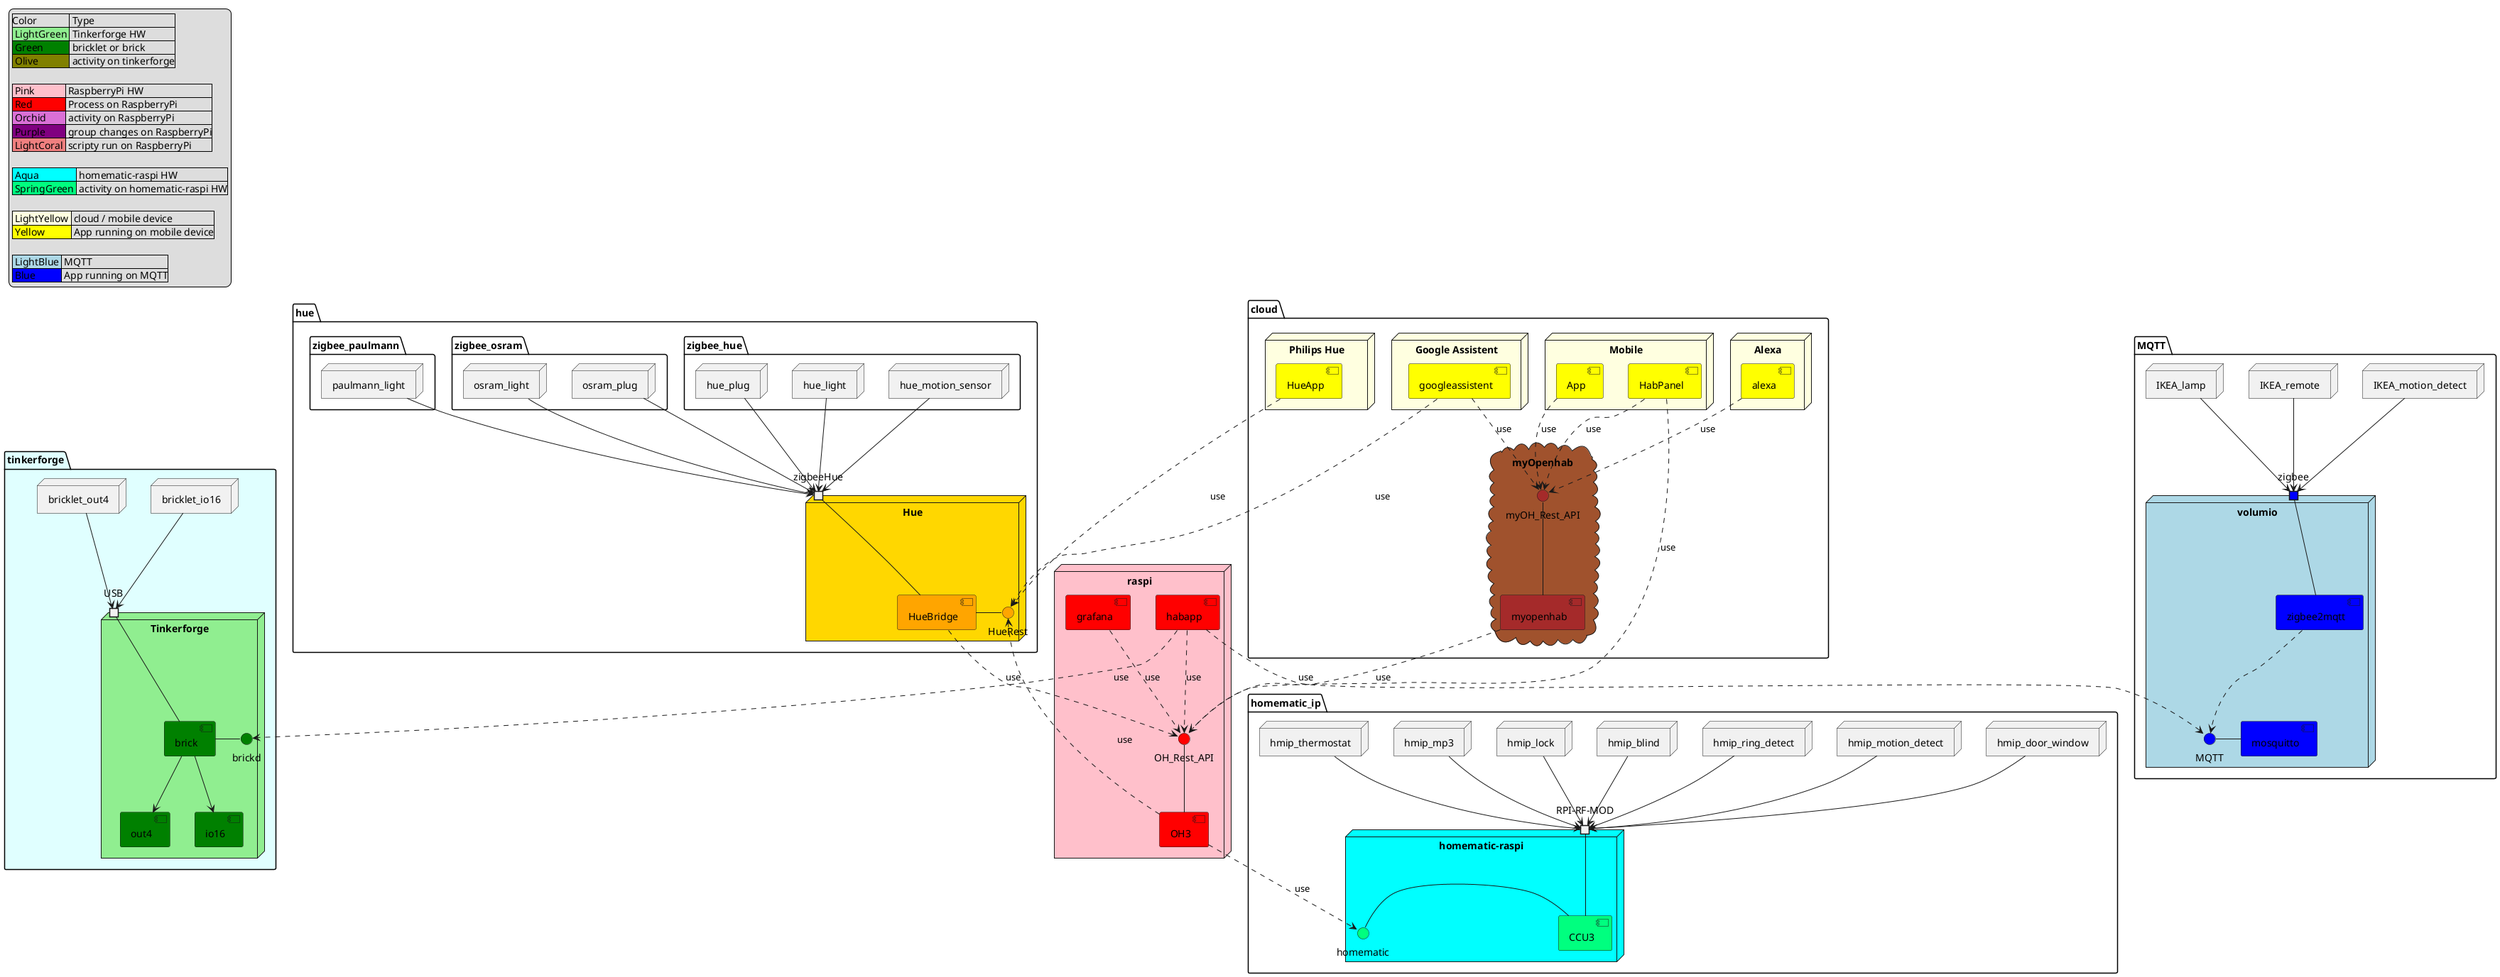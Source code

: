 @startuml basic_setup
legend top left
    |Color| Type |
    |<#LightGreen> LightGreen | Tinkerforge HW|
    |<#Green> Green | bricklet or brick|
    |<#Olive> Olive | activity on tinkerforge|

    |<#Pink> Pink | RaspberryPi HW|
    |<#Red> Red | Process on RaspberryPi|
    |<#Orchid> Orchid | activity on RaspberryPi|
    |<#Purple> Purple | group changes on RaspberryPi|
    |<#LightCoral> LightCoral | scripty run on RaspberryPi|

    |<#Aqua> Aqua | homematic-raspi HW|
    |<#SpringGreen> SpringGreen | activity on homematic-raspi HW|

    |<#LightYellow> LightYellow | cloud / mobile device|
    |<#Yellow> Yellow | App running on mobile device|

    |<#LightBlue> LightBlue | MQTT|
    |<#Blue> Blue | App running on MQTT|
endlegend

package tinkerforge #LightCyan {
  node "Tinkerforge" #LightGreen {
    component brick #Green {
    }
    component io16 #Green {
    }
    component out4 #Green {
    }

    port USB as usb
    interface brickd #Green

    brick - brickd
    brick - usb

    brick --> io16
    brick --> out4
  }
  node bricklet_io16{
  }
  node bricklet_out4{
  }

  bricklet_io16 --> usb
  bricklet_out4 --> usb
}

node raspi #Pink {
  component habapp #Red {
  }
  component OH3 as oh #Red {
  }
  component grafana #Red {
  }

  interface OH_Rest_API as oh_rest #Red
  oh -up- oh_rest

  habapp ..> oh_rest : use
  grafana ..> oh_rest : use
}

package MQTT {
  node volumio #LightBlue {
    component zigbee2mqtt #Blue {
    }
    component mosquitto #Blue {
    }

    port zigbee #Blue
    interface MQTT as mqtt #Blue

    mosquitto -left- mqtt
    zigbee2mqtt - zigbee
    zigbee2mqtt ..> mqtt
  }
  node IKEA_lamp{
  }
  node IKEA_motion_detect{
  }
  node IKEA_remote{
  }

  IKEA_lamp --> zigbee
  IKEA_motion_detect --> zigbee
  IKEA_remote --> zigbee
}

package homematic_ip {
  node homematic-raspi #Aqua{
    component CCU3 #SpringGreen{
    }
    interface homematic #SpringGreen
    port "RPI-RF-MOD" as rf

    CCU3 - homematic
    CCU3 - rf
  }
  node hmip_blind {
  }
  node hmip_door_window {
  }
  node hmip_lock {
  }
  node hmip_motion_detect {
  }
  node hmip_mp3 {
  }
  node hmip_ring_detect {
  }
  node hmip_thermostat {
  }

  hmip_blind --> rf
  hmip_door_window --> rf
  hmip_lock --> rf
  hmip_motion_detect --> rf
  hmip_mp3 --> rf
  hmip_ring_detect --> rf
  hmip_thermostat --> rf
}

package cloud {
  node "Google Assistent" #LightYellow {
    component googleassistent as google #Yellow
  }
  node "Alexa" #LightYellow {
    component alexa #Yellow
  }
  node "Philips Hue" #LightYellow {
    component HueApp as hueApp #Yellow
  }
  node "Mobile" #LightYellow {
    component HabPanel as habpanel #Yellow
    component App as app #Yellow
  }
  cloud myOpenhab #sienna {
    component myopenhab #brown

    interface myOH_Rest_API as myOH_Rest #brown

    myopenhab -up- myOH_Rest
  }
}

package hue {
  node "Hue" #gold{
    component HueBridge as hueBridge #orange

    interface HueRest #orange

    port zigbeeHue

    hueBridge -left- HueRest
    hueBridge - zigbeeHue

    hueApp ..> HueRest : use
  }
  package zigbee_hue {
      node hue_light {
      }
      node hue_motion_sensor {
      }
      node hue_plug {
      }
      hue_light --> zigbeeHue
      hue_motion_sensor --> zigbeeHue
      hue_plug --> zigbeeHue
  }

  package zigbee_osram {
      node osram_light {
      }
      node osram_plug {
      }
      osram_light --> zigbeeHue
      osram_plug --> zigbeeHue
  }

  package zigbee_paulmann {
      node paulmann_light {
      }
      paulmann_light --> zigbeeHue
  }
}

habapp ..> mqtt : use
habapp ..> brickd : use
myopenhab ..> oh_rest : use
hueBridge ..> oh_rest : use
habpanel ..> oh_rest : use

google ..> myOH_Rest : use
google ..> HueRest : use
alexa ..> myOH_Rest : use
habpanel ..> myOH_Rest : use
app ..> myOH_Rest : use

oh ..> homematic : use
oh ..> HueRest : use
@enduml
